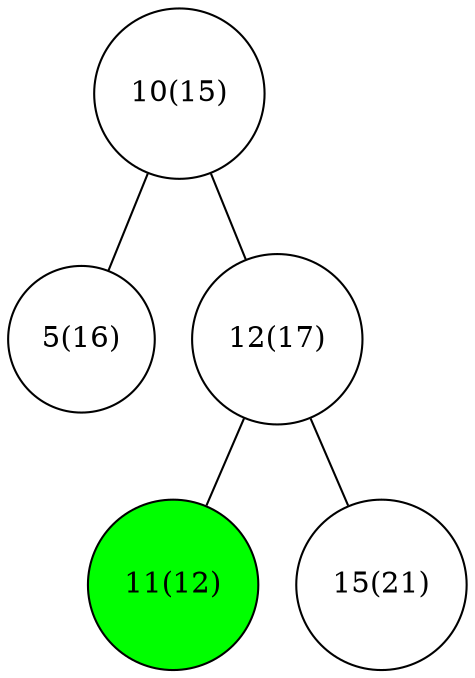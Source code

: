 graph {
	10 [label="10(15)" fillcolor="#FFFFFF" shape=circle style=filled]
	10 -- 5
	5 [label="5(16)" fillcolor="#FFFFFF" shape=circle style=filled]
	10 -- 12
	12 [label="12(17)" fillcolor="#FFFFFF" shape=circle style=filled]
	12 -- 11
	11 [label="11(12)" fillcolor="#00FF00" shape=circle style=filled]
	12 -- 15
	15 [label="15(21)" fillcolor="#FFFFFF" shape=circle style=filled]
}